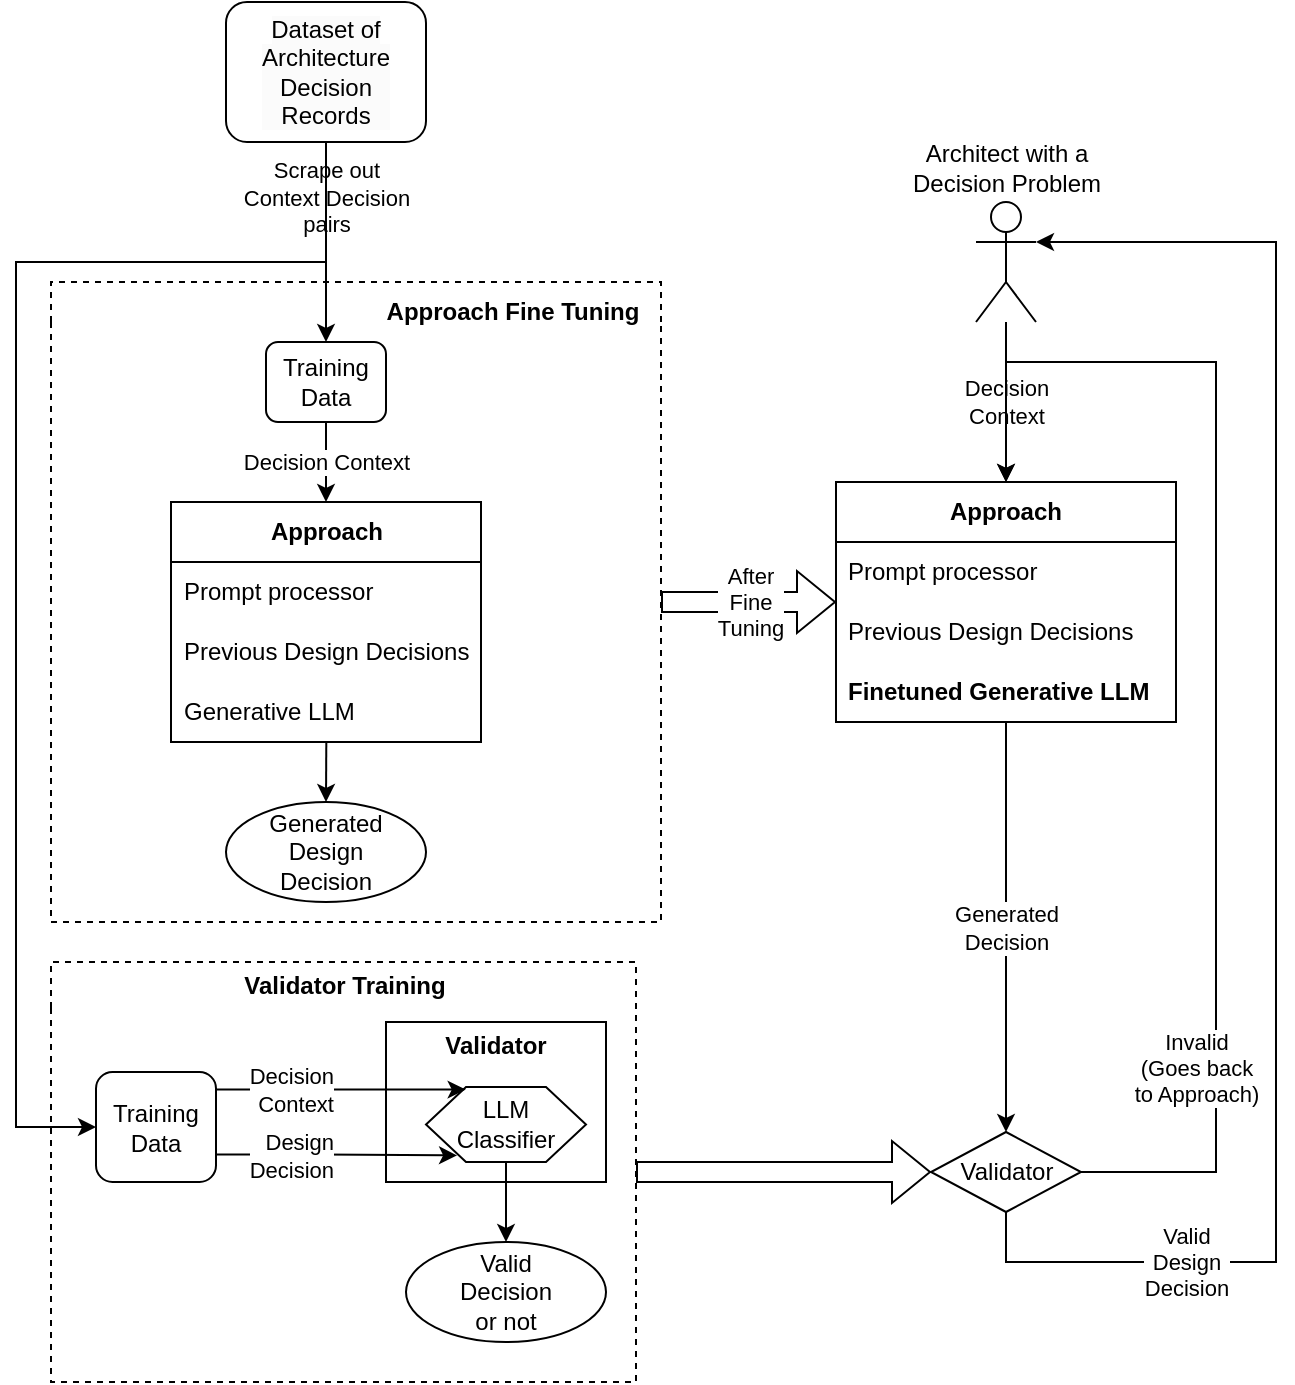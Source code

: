 <mxfile version="24.7.16">
  <diagram name="Page-1" id="i8WgYnjy4WPSflA6Ezpf">
    <mxGraphModel dx="1048" dy="597" grid="1" gridSize="10" guides="1" tooltips="1" connect="1" arrows="1" fold="1" page="1" pageScale="1" pageWidth="850" pageHeight="1100" math="0" shadow="0">
      <root>
        <mxCell id="0" />
        <mxCell id="1" parent="0" />
        <mxCell id="QVEIFhvWdU-Hbp24L2_7-6" value="Scrape out&lt;div&gt;Context Decision&lt;/div&gt;&lt;div&gt;pairs&lt;/div&gt;" style="edgeStyle=orthogonalEdgeStyle;rounded=0;orthogonalLoop=1;jettySize=auto;html=1;labelPosition=center;verticalLabelPosition=top;align=center;verticalAlign=bottom;" edge="1" parent="1" source="QVEIFhvWdU-Hbp24L2_7-3" target="QVEIFhvWdU-Hbp24L2_7-4">
          <mxGeometry relative="1" as="geometry" />
        </mxCell>
        <mxCell id="QVEIFhvWdU-Hbp24L2_7-88" style="edgeStyle=orthogonalEdgeStyle;rounded=0;orthogonalLoop=1;jettySize=auto;html=1;entryX=0;entryY=0.5;entryDx=0;entryDy=0;" edge="1" parent="1" source="QVEIFhvWdU-Hbp24L2_7-3" target="QVEIFhvWdU-Hbp24L2_7-42">
          <mxGeometry relative="1" as="geometry">
            <Array as="points">
              <mxPoint x="215" y="310" />
              <mxPoint x="60" y="310" />
              <mxPoint x="60" y="743" />
            </Array>
          </mxGeometry>
        </mxCell>
        <mxCell id="QVEIFhvWdU-Hbp24L2_7-3" value="&lt;span style=&quot;color: rgb(0, 0, 0); font-family: Helvetica; font-size: 12px; font-style: normal; font-variant-ligatures: normal; font-variant-caps: normal; font-weight: 400; letter-spacing: normal; orphans: 2; text-align: center; text-indent: 0px; text-transform: none; widows: 2; word-spacing: 0px; -webkit-text-stroke-width: 0px; white-space: normal; background-color: rgb(251, 251, 251); text-decoration-thickness: initial; text-decoration-style: initial; text-decoration-color: initial; display: inline !important; float: none;&quot;&gt;Dataset of&lt;/span&gt;&lt;div style=&quot;forced-color-adjust: none; color: rgb(0, 0, 0); font-family: Helvetica; font-size: 12px; font-style: normal; font-variant-ligatures: normal; font-variant-caps: normal; font-weight: 400; letter-spacing: normal; orphans: 2; text-align: center; text-indent: 0px; text-transform: none; widows: 2; word-spacing: 0px; -webkit-text-stroke-width: 0px; white-space: normal; background-color: rgb(251, 251, 251); text-decoration-thickness: initial; text-decoration-style: initial; text-decoration-color: initial;&quot;&gt;Architecture&lt;/div&gt;&lt;div style=&quot;forced-color-adjust: none; color: rgb(0, 0, 0); font-family: Helvetica; font-size: 12px; font-style: normal; font-variant-ligatures: normal; font-variant-caps: normal; font-weight: 400; letter-spacing: normal; orphans: 2; text-align: center; text-indent: 0px; text-transform: none; widows: 2; word-spacing: 0px; -webkit-text-stroke-width: 0px; white-space: normal; background-color: rgb(251, 251, 251); text-decoration-thickness: initial; text-decoration-style: initial; text-decoration-color: initial;&quot;&gt;Decision&lt;/div&gt;&lt;div style=&quot;forced-color-adjust: none; color: rgb(0, 0, 0); font-family: Helvetica; font-size: 12px; font-style: normal; font-variant-ligatures: normal; font-variant-caps: normal; font-weight: 400; letter-spacing: normal; orphans: 2; text-align: center; text-indent: 0px; text-transform: none; widows: 2; word-spacing: 0px; -webkit-text-stroke-width: 0px; white-space: normal; background-color: rgb(251, 251, 251); text-decoration-thickness: initial; text-decoration-style: initial; text-decoration-color: initial;&quot;&gt;Records&lt;/div&gt;" style="rounded=1;whiteSpace=wrap;html=1;verticalAlign=middle;" vertex="1" parent="1">
          <mxGeometry x="165" y="180" width="100" height="70" as="geometry" />
        </mxCell>
        <mxCell id="QVEIFhvWdU-Hbp24L2_7-59" value="Decision Context" style="edgeStyle=orthogonalEdgeStyle;rounded=0;orthogonalLoop=1;jettySize=auto;html=1;entryX=0.5;entryY=0;entryDx=0;entryDy=0;" edge="1" parent="1" source="QVEIFhvWdU-Hbp24L2_7-4" target="QVEIFhvWdU-Hbp24L2_7-17">
          <mxGeometry relative="1" as="geometry" />
        </mxCell>
        <mxCell id="QVEIFhvWdU-Hbp24L2_7-4" value="Training&lt;div&gt;Data&lt;/div&gt;" style="rounded=1;whiteSpace=wrap;html=1;" vertex="1" parent="1">
          <mxGeometry x="185" y="350" width="60" height="40" as="geometry" />
        </mxCell>
        <mxCell id="QVEIFhvWdU-Hbp24L2_7-23" value="" style="swimlane;whiteSpace=wrap;html=1;swimlaneLine=0;labelPosition=center;verticalLabelPosition=middle;align=center;verticalAlign=middle;startSize=20;fillColor=none;dashed=1;" vertex="1" parent="1">
          <mxGeometry x="77.5" y="320" width="305" height="320" as="geometry">
            <mxRectangle x="77.5" y="320" width="50" height="40" as="alternateBounds" />
          </mxGeometry>
        </mxCell>
        <mxCell id="QVEIFhvWdU-Hbp24L2_7-24" value="&lt;b&gt;Approach Fine Tuning&lt;/b&gt;" style="text;html=1;align=center;verticalAlign=middle;resizable=0;points=[];autosize=1;strokeColor=none;fillColor=none;" vertex="1" parent="QVEIFhvWdU-Hbp24L2_7-23">
          <mxGeometry x="155" width="150" height="30" as="geometry" />
        </mxCell>
        <mxCell id="QVEIFhvWdU-Hbp24L2_7-17" value="&lt;b&gt;Approach&lt;/b&gt;" style="swimlane;fontStyle=0;childLayout=stackLayout;horizontal=1;startSize=30;horizontalStack=0;resizeParent=1;resizeParentMax=0;resizeLast=0;collapsible=1;marginBottom=0;whiteSpace=wrap;html=1;" vertex="1" parent="QVEIFhvWdU-Hbp24L2_7-23">
          <mxGeometry x="60" y="110" width="155" height="120" as="geometry" />
        </mxCell>
        <mxCell id="QVEIFhvWdU-Hbp24L2_7-18" value="Prompt processor" style="text;strokeColor=none;fillColor=none;align=left;verticalAlign=middle;spacingLeft=4;spacingRight=4;overflow=hidden;points=[[0,0.5],[1,0.5]];portConstraint=eastwest;rotatable=0;whiteSpace=wrap;html=1;" vertex="1" parent="QVEIFhvWdU-Hbp24L2_7-17">
          <mxGeometry y="30" width="155" height="30" as="geometry" />
        </mxCell>
        <mxCell id="QVEIFhvWdU-Hbp24L2_7-19" value="Previous Design Decisions" style="text;strokeColor=none;fillColor=none;align=left;verticalAlign=middle;spacingLeft=4;spacingRight=4;overflow=hidden;points=[[0,0.5],[1,0.5]];portConstraint=eastwest;rotatable=0;whiteSpace=wrap;html=1;" vertex="1" parent="QVEIFhvWdU-Hbp24L2_7-17">
          <mxGeometry y="60" width="155" height="30" as="geometry" />
        </mxCell>
        <mxCell id="QVEIFhvWdU-Hbp24L2_7-20" value="Generative LLM" style="text;strokeColor=none;fillColor=none;align=left;verticalAlign=middle;spacingLeft=4;spacingRight=4;overflow=hidden;points=[[0,0.5],[1,0.5]];portConstraint=eastwest;rotatable=0;whiteSpace=wrap;html=1;" vertex="1" parent="QVEIFhvWdU-Hbp24L2_7-17">
          <mxGeometry y="90" width="155" height="30" as="geometry" />
        </mxCell>
        <mxCell id="QVEIFhvWdU-Hbp24L2_7-60" value="Generated&lt;div&gt;Design&lt;/div&gt;&lt;div&gt;Decision&lt;/div&gt;" style="ellipse;whiteSpace=wrap;html=1;" vertex="1" parent="QVEIFhvWdU-Hbp24L2_7-23">
          <mxGeometry x="87.5" y="260" width="100" height="50" as="geometry" />
        </mxCell>
        <mxCell id="QVEIFhvWdU-Hbp24L2_7-63" value="" style="endArrow=classic;html=1;rounded=0;exitX=0.501;exitY=1.004;exitDx=0;exitDy=0;exitPerimeter=0;entryX=0.5;entryY=0;entryDx=0;entryDy=0;" edge="1" parent="QVEIFhvWdU-Hbp24L2_7-23" source="QVEIFhvWdU-Hbp24L2_7-20" target="QVEIFhvWdU-Hbp24L2_7-60">
          <mxGeometry width="50" height="50" relative="1" as="geometry">
            <mxPoint x="322.5" y="190" as="sourcePoint" />
            <mxPoint x="372.5" y="140" as="targetPoint" />
          </mxGeometry>
        </mxCell>
        <mxCell id="QVEIFhvWdU-Hbp24L2_7-25" value="&lt;b&gt;Approach&lt;/b&gt;" style="swimlane;fontStyle=0;childLayout=stackLayout;horizontal=1;startSize=30;horizontalStack=0;resizeParent=1;resizeParentMax=0;resizeLast=0;collapsible=1;marginBottom=0;whiteSpace=wrap;html=1;" vertex="1" parent="1">
          <mxGeometry x="470" y="420" width="170" height="120" as="geometry" />
        </mxCell>
        <mxCell id="QVEIFhvWdU-Hbp24L2_7-26" value="Prompt processor" style="text;strokeColor=none;fillColor=none;align=left;verticalAlign=middle;spacingLeft=4;spacingRight=4;overflow=hidden;points=[[0,0.5],[1,0.5]];portConstraint=eastwest;rotatable=0;whiteSpace=wrap;html=1;" vertex="1" parent="QVEIFhvWdU-Hbp24L2_7-25">
          <mxGeometry y="30" width="170" height="30" as="geometry" />
        </mxCell>
        <mxCell id="QVEIFhvWdU-Hbp24L2_7-27" value="Previous Design Decisions" style="text;strokeColor=none;fillColor=none;align=left;verticalAlign=middle;spacingLeft=4;spacingRight=4;overflow=hidden;points=[[0,0.5],[1,0.5]];portConstraint=eastwest;rotatable=0;whiteSpace=wrap;html=1;" vertex="1" parent="QVEIFhvWdU-Hbp24L2_7-25">
          <mxGeometry y="60" width="170" height="30" as="geometry" />
        </mxCell>
        <mxCell id="QVEIFhvWdU-Hbp24L2_7-28" value="&lt;b&gt;Finetuned Generative LLM&lt;/b&gt;" style="text;strokeColor=none;fillColor=none;align=left;verticalAlign=middle;spacingLeft=4;spacingRight=4;overflow=hidden;points=[[0,0.5],[1,0.5]];portConstraint=eastwest;rotatable=0;whiteSpace=wrap;html=1;" vertex="1" parent="QVEIFhvWdU-Hbp24L2_7-25">
          <mxGeometry y="90" width="170" height="30" as="geometry" />
        </mxCell>
        <mxCell id="QVEIFhvWdU-Hbp24L2_7-30" value="Decision&lt;div&gt;Context&lt;/div&gt;" style="edgeStyle=orthogonalEdgeStyle;rounded=0;orthogonalLoop=1;jettySize=auto;html=1;entryX=0.5;entryY=0;entryDx=0;entryDy=0;" edge="1" parent="1" source="QVEIFhvWdU-Hbp24L2_7-29" target="QVEIFhvWdU-Hbp24L2_7-25">
          <mxGeometry relative="1" as="geometry" />
        </mxCell>
        <mxCell id="QVEIFhvWdU-Hbp24L2_7-29" value="Architect with a&lt;div&gt;Decision Problem&lt;/div&gt;" style="shape=umlActor;verticalLabelPosition=top;verticalAlign=bottom;html=1;outlineConnect=0;labelPosition=center;align=center;" vertex="1" parent="1">
          <mxGeometry x="540" y="280" width="30" height="60" as="geometry" />
        </mxCell>
        <mxCell id="QVEIFhvWdU-Hbp24L2_7-32" value="After&lt;div&gt;Fine&lt;/div&gt;&lt;div&gt;Tuning&lt;/div&gt;" style="shape=flexArrow;endArrow=classic;html=1;rounded=0;exitX=1;exitY=0.5;exitDx=0;exitDy=0;entryX=0;entryY=0;entryDx=0;entryDy=0;entryPerimeter=0;" edge="1" parent="1" source="QVEIFhvWdU-Hbp24L2_7-23" target="QVEIFhvWdU-Hbp24L2_7-27">
          <mxGeometry width="50" height="50" relative="1" as="geometry">
            <mxPoint x="400" y="420" as="sourcePoint" />
            <mxPoint x="450" y="370" as="targetPoint" />
          </mxGeometry>
        </mxCell>
        <mxCell id="QVEIFhvWdU-Hbp24L2_7-39" value="Invalid&lt;div&gt;(Goes back&lt;/div&gt;&lt;div&gt;to Approach)&lt;/div&gt;" style="edgeStyle=orthogonalEdgeStyle;rounded=0;orthogonalLoop=1;jettySize=auto;html=1;entryX=0.5;entryY=0;entryDx=0;entryDy=0;" edge="1" parent="1" source="QVEIFhvWdU-Hbp24L2_7-33" target="QVEIFhvWdU-Hbp24L2_7-25">
          <mxGeometry x="-0.624" y="10" relative="1" as="geometry">
            <Array as="points">
              <mxPoint x="660" y="765" />
              <mxPoint x="660" y="360" />
              <mxPoint x="555" y="360" />
            </Array>
            <mxPoint as="offset" />
          </mxGeometry>
        </mxCell>
        <mxCell id="QVEIFhvWdU-Hbp24L2_7-33" value="Validator" style="rhombus;whiteSpace=wrap;html=1;" vertex="1" parent="1">
          <mxGeometry x="517.5" y="745" width="75" height="40" as="geometry" />
        </mxCell>
        <mxCell id="QVEIFhvWdU-Hbp24L2_7-35" value="Generated&lt;div&gt;Decision&lt;/div&gt;" style="endArrow=classic;html=1;rounded=0;entryX=0.5;entryY=0;entryDx=0;entryDy=0;exitX=0.5;exitY=1;exitDx=0;exitDy=0;exitPerimeter=0;" edge="1" parent="1" source="QVEIFhvWdU-Hbp24L2_7-28" target="QVEIFhvWdU-Hbp24L2_7-33">
          <mxGeometry width="50" height="50" relative="1" as="geometry">
            <mxPoint x="560" y="541" as="sourcePoint" />
            <mxPoint x="450" y="320" as="targetPoint" />
          </mxGeometry>
        </mxCell>
        <mxCell id="QVEIFhvWdU-Hbp24L2_7-41" value="&lt;div&gt;Valid&lt;/div&gt;Design&lt;div&gt;Decision&lt;/div&gt;" style="edgeStyle=orthogonalEdgeStyle;rounded=0;orthogonalLoop=1;jettySize=auto;html=1;entryX=1;entryY=0.333;entryDx=0;entryDy=0;entryPerimeter=0;" edge="1" parent="1" source="QVEIFhvWdU-Hbp24L2_7-33" target="QVEIFhvWdU-Hbp24L2_7-29">
          <mxGeometry x="-0.71" relative="1" as="geometry">
            <Array as="points">
              <mxPoint x="555" y="810" />
              <mxPoint x="690" y="810" />
              <mxPoint x="690" y="300" />
            </Array>
            <mxPoint as="offset" />
          </mxGeometry>
        </mxCell>
        <mxCell id="QVEIFhvWdU-Hbp24L2_7-42" value="Training&lt;div&gt;Data&lt;/div&gt;" style="rounded=1;whiteSpace=wrap;html=1;" vertex="1" parent="1">
          <mxGeometry x="100" y="715" width="60" height="55" as="geometry" />
        </mxCell>
        <mxCell id="QVEIFhvWdU-Hbp24L2_7-49" value="Validator" style="swimlane;whiteSpace=wrap;html=1;swimlaneLine=0;fillColor=none;" vertex="1" parent="1">
          <mxGeometry x="245" y="690" width="110" height="80" as="geometry" />
        </mxCell>
        <mxCell id="QVEIFhvWdU-Hbp24L2_7-64" value="LLM&lt;div&gt;Classifier&lt;/div&gt;" style="shape=hexagon;perimeter=hexagonPerimeter2;whiteSpace=wrap;html=1;fixedSize=1;" vertex="1" parent="QVEIFhvWdU-Hbp24L2_7-49">
          <mxGeometry x="20" y="32.5" width="80" height="37.5" as="geometry" />
        </mxCell>
        <mxCell id="QVEIFhvWdU-Hbp24L2_7-65" value="&lt;div style=&quot;&quot;&gt;Decision&lt;/div&gt;&lt;div style=&quot;&quot;&gt;Context&lt;/div&gt;" style="edgeStyle=orthogonalEdgeStyle;rounded=0;orthogonalLoop=1;jettySize=auto;html=1;exitX=1;exitY=0.25;exitDx=0;exitDy=0;entryX=0.248;entryY=0.035;entryDx=0;entryDy=0;entryPerimeter=0;labelPosition=left;verticalLabelPosition=middle;align=right;verticalAlign=middle;" edge="1" parent="1" source="QVEIFhvWdU-Hbp24L2_7-42" target="QVEIFhvWdU-Hbp24L2_7-64">
          <mxGeometry relative="1" as="geometry">
            <Array as="points">
              <mxPoint x="160" y="724" />
            </Array>
          </mxGeometry>
        </mxCell>
        <mxCell id="QVEIFhvWdU-Hbp24L2_7-68" value="Design&lt;div&gt;Decision&lt;/div&gt;" style="edgeStyle=orthogonalEdgeStyle;rounded=0;orthogonalLoop=1;jettySize=auto;html=1;exitX=1;exitY=0.75;exitDx=0;exitDy=0;entryX=0.194;entryY=0.912;entryDx=0;entryDy=0;entryPerimeter=0;labelPosition=left;verticalLabelPosition=middle;align=right;verticalAlign=middle;" edge="1" parent="1" source="QVEIFhvWdU-Hbp24L2_7-42" target="QVEIFhvWdU-Hbp24L2_7-64">
          <mxGeometry relative="1" as="geometry" />
        </mxCell>
        <mxCell id="QVEIFhvWdU-Hbp24L2_7-69" value="Valid&lt;div&gt;Decision&lt;/div&gt;&lt;div&gt;or not&lt;/div&gt;" style="ellipse;whiteSpace=wrap;html=1;" vertex="1" parent="1">
          <mxGeometry x="255" y="800" width="100" height="50" as="geometry" />
        </mxCell>
        <mxCell id="QVEIFhvWdU-Hbp24L2_7-70" value="" style="edgeStyle=orthogonalEdgeStyle;rounded=0;orthogonalLoop=1;jettySize=auto;html=1;" edge="1" parent="1" source="QVEIFhvWdU-Hbp24L2_7-64" target="QVEIFhvWdU-Hbp24L2_7-69">
          <mxGeometry relative="1" as="geometry" />
        </mxCell>
        <mxCell id="QVEIFhvWdU-Hbp24L2_7-87" value="Validator Training" style="swimlane;whiteSpace=wrap;html=1;swimlaneLine=0;fillColor=none;dashed=1;" vertex="1" parent="1">
          <mxGeometry x="77.5" y="660" width="292.5" height="210" as="geometry" />
        </mxCell>
        <mxCell id="QVEIFhvWdU-Hbp24L2_7-89" value="" style="shape=flexArrow;endArrow=classic;html=1;rounded=0;exitX=1;exitY=0.5;exitDx=0;exitDy=0;" edge="1" parent="1" source="QVEIFhvWdU-Hbp24L2_7-87" target="QVEIFhvWdU-Hbp24L2_7-33">
          <mxGeometry width="50" height="50" relative="1" as="geometry">
            <mxPoint x="360" y="740" as="sourcePoint" />
            <mxPoint x="270" y="540" as="targetPoint" />
          </mxGeometry>
        </mxCell>
      </root>
    </mxGraphModel>
  </diagram>
</mxfile>
